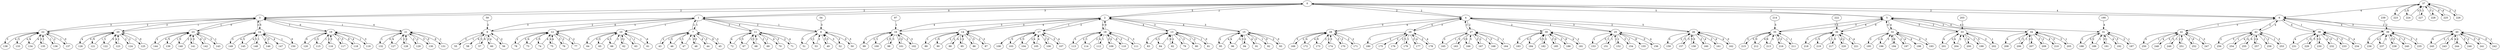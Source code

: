 strict digraph "" {
	0 -> 1	[label=3];
	0 -> 2	[label=2];
	0 -> 3	[label=2];
	0 -> 4	[label=2];
	0 -> 5	[label=5];
	0 -> 6	[label=2];
	1 -> 0	[label=0];
	1 -> 7	[label=1];
	1 -> 8	[label=1];
	1 -> 9	[label=3];
	1 -> 10	[label=1];
	1 -> 11	[label=2];
	1 -> 12	[label=5];
	2 -> 0	[label=5];
	2 -> 13	[label=4];
	2 -> 14	[label=4];
	2 -> 15	[label=4];
	2 -> 16	[label=4];
	2 -> 17	[label=1];
	2 -> 18	[label=0];
	3 -> 0	[label=2];
	3 -> 19	[label=0];
	3 -> 20	[label=2];
	3 -> 21	[label=4];
	3 -> 22	[label=2];
	3 -> 23	[label=0];
	3 -> 24	[label=5];
	4 -> 0	[label=2];
	4 -> 25	[label=1];
	4 -> 26	[label=2];
	4 -> 27	[label=2];
	4 -> 28	[label=0];
	4 -> 29	[label=4];
	4 -> 30	[label=2];
	5 -> 0	[label=2];
	5 -> 31	[label=4];
	5 -> 32	[label=4];
	5 -> 33	[label=5];
	5 -> 34	[label=2];
	5 -> 35	[label=3];
	5 -> 36	[label=0];
	6 -> 0	[label=4];
	6 -> 38	[label=4];
	6 -> 39	[label=4];
	6 -> 40	[label=2];
	6 -> 41	[label=1];
	6 -> 42	[label=2];
	7 -> 1	[label=2];
	7 -> 43	[label=1];
	7 -> 44	[label=4];
	7 -> 45	[label=6];
	7 -> 46	[label=2];
	7 -> 47	[label=1];
	7 -> 48	[label=0];
	8 -> 1	[label=2];
	8 -> 49	[label=3];
	8 -> 50	[label=0];
	8 -> 51	[label=3];
	8 -> 52	[label=3];
	8 -> 53	[label=1];
	9 -> 1	[label=2];
	9 -> 55	[label=1];
	9 -> 56	[label=2];
	9 -> 57	[label=6];
	9 -> 58	[label=6];
	9 -> 60	[label=2];
	10 -> 61	[label=6];
	10 -> 62	[label=3];
	10 -> 63	[label=1];
	10 -> 64	[label=1];
	10 -> 65	[label=2];
	10 -> 66	[label=1];
	11 -> 1	[label=4];
	11 -> 67	[label=3];
	11 -> 68	[label=3];
	11 -> 69	[label=2];
	11 -> 70	[label=4];
	11 -> 71	[label=2];
	11 -> 72	[label=4];
	12 -> 1	[label=0];
	12 -> 73	[label=4];
	12 -> 74	[label=5];
	12 -> 75	[label=4];
	12 -> 76	[label=3];
	12 -> 77	[label=3];
	12 -> 78	[label=2];
	13 -> 2	[label=3];
	13 -> 79	[label=1];
	13 -> 80	[label=1];
	13 -> 81	[label=1];
	13 -> 82	[label=2];
	13 -> 83	[label=2];
	13 -> 84	[label=1];
	14 -> 2	[label=3];
	14 -> 85	[label=1];
	14 -> 86	[label=1];
	14 -> 87	[label=2];
	14 -> 88	[label=4];
	14 -> 89	[label=1];
	14 -> 90	[label=0];
	15 -> 2	[label=3];
	15 -> 91	[label=4];
	15 -> 92	[label=1];
	15 -> 93	[label=2];
	15 -> 94	[label=2];
	15 -> 95	[label=2];
	15 -> 96	[label=4];
	16 -> 2	[label=3];
	16 -> 98	[label=3];
	16 -> 99	[label=1];
	16 -> 100	[label=1];
	16 -> 101	[label=2];
	16 -> 102	[label=2];
	17 -> 2	[label=2];
	17 -> 103	[label=3];
	17 -> 104	[label=3];
	17 -> 105	[label=4];
	17 -> 106	[label=2];
	17 -> 107	[label=3];
	17 -> 108	[label=1];
	18 -> 2	[label=0];
	18 -> 109	[label=2];
	18 -> 110	[label=6];
	18 -> 111	[label=2];
	18 -> 112	[label=1];
	18 -> 113	[label=5];
	18 -> 114	[label=1];
	19 -> 3	[label=1];
	19 -> 115	[label=2];
	19 -> 116	[label=2];
	19 -> 117	[label=3];
	19 -> 118	[label=0];
	19 -> 119	[label=1];
	19 -> 120	[label=0];
	20 -> 3	[label=1];
	20 -> 121	[label=0];
	20 -> 122	[label=1];
	20 -> 123	[label=4];
	20 -> 124	[label=2];
	20 -> 125	[label=1];
	20 -> 126	[label=4];
	21 -> 3	[label=1];
	21 -> 127	[label=4];
	21 -> 128	[label=2];
	21 -> 129	[label=2];
	21 -> 130	[label=3];
	21 -> 131	[label=6];
	21 -> 132	[label=1];
	22 -> 3	[label=3];
	22 -> 133	[label=2];
	22 -> 134	[label=4];
	22 -> 135	[label=3];
	22 -> 136	[label=1];
	22 -> 137	[label=1];
	22 -> 138	[label=3];
	23 -> 3	[label=1];
	23 -> 139	[label=5];
	23 -> 140	[label=3];
	23 -> 141	[label=2];
	23 -> 142	[label=6];
	23 -> 143	[label=3];
	23 -> 144	[label=2];
	24 -> 3	[label=2];
	24 -> 145	[label=2];
	24 -> 146	[label=2];
	24 -> 147	[label=4];
	24 -> 148	[label=1];
	24 -> 149	[label=3];
	24 -> 150	[label=0];
	25 -> 4	[label=3];
	25 -> 151	[label=1];
	25 -> 152	[label=1];
	25 -> 153	[label=1];
	25 -> 154	[label=3];
	25 -> 155	[label=6];
	25 -> 156	[label=0];
	26 -> 4	[label=5];
	26 -> 157	[label=3];
	26 -> 158	[label=3];
	26 -> 159	[label=0];
	26 -> 160	[label=2];
	26 -> 161	[label=2];
	26 -> 162	[label=4];
	27 -> 4	[label=3];
	27 -> 163	[label=3];
	27 -> 164	[label=2];
	27 -> 165	[label=3];
	27 -> 166	[label=0];
	27 -> 167	[label=3];
	27 -> 168	[label=1];
	28 -> 4	[label=4];
	28 -> 169	[label=2];
	28 -> 170	[label=3];
	28 -> 171	[label=2];
	28 -> 172	[label=4];
	28 -> 173	[label=0];
	28 -> 174	[label=2];
	29 -> 4	[label=3];
	29 -> 175	[label=2];
	29 -> 176	[label=2];
	29 -> 177	[label=2];
	29 -> 178	[label=2];
	29 -> 179	[label=1];
	29 -> 180	[label=1];
	30 -> 181	[label=4];
	30 -> 182	[label=2];
	30 -> 183	[label=3];
	30 -> 184	[label=1];
	30 -> 185	[label=3];
	30 -> 186	[label=2];
	31 -> 187	[label=2];
	31 -> 188	[label=2];
	31 -> 189	[label=2];
	31 -> 191	[label=0];
	31 -> 192	[label=4];
	32 -> 5	[label=4];
	32 -> 193	[label=4];
	32 -> 194	[label=6];
	32 -> 195	[label=2];
	32 -> 196	[label=4];
	32 -> 197	[label=2];
	32 -> 198	[label=4];
	33 -> 5	[label=2];
	33 -> 199	[label=2];
	33 -> 200	[label=4];
	33 -> 201	[label=4];
	33 -> 202	[label=1];
	33 -> 204	[label=4];
	34 -> 5	[label=4];
	34 -> 205	[label=3];
	34 -> 206	[label=1];
	34 -> 207	[label=1];
	34 -> 208	[label=4];
	34 -> 209	[label=3];
	34 -> 210	[label=4];
	35 -> 5	[label=3];
	35 -> 211	[label=1];
	35 -> 212	[label=0];
	35 -> 213	[label=6];
	35 -> 215	[label=5];
	35 -> 216	[label=2];
	36 -> 5	[label=4];
	36 -> 217	[label=0];
	36 -> 218	[label=1];
	36 -> 219	[label=3];
	36 -> 220	[label=4];
	36 -> 221	[label=5];
	37 -> 6	[label=4];
	37 -> 223	[label=4];
	37 -> 224	[label=0];
	37 -> 225	[label=0];
	37 -> 226	[label=2];
	37 -> 227	[label=1];
	37 -> 228	[label=1];
	38 -> 6	[label=1];
	38 -> 229	[label=5];
	38 -> 230	[label=3];
	38 -> 231	[label=4];
	38 -> 232	[label=4];
	38 -> 233	[label=3];
	38 -> 234	[label=3];
	39 -> 235	[label=3];
	39 -> 236	[label=2];
	39 -> 237	[label=1];
	39 -> 238	[label=3];
	39 -> 240	[label=2];
	40 -> 6	[label=3];
	40 -> 241	[label=3];
	40 -> 242	[label=0];
	40 -> 243	[label=4];
	40 -> 244	[label=2];
	40 -> 245	[label=0];
	40 -> 246	[label=5];
	41 -> 6	[label=5];
	41 -> 247	[label=1];
	41 -> 248	[label=3];
	41 -> 249	[label=1];
	41 -> 250	[label=0];
	41 -> 251	[label=2];
	41 -> 252	[label=2];
	42 -> 6	[label=4];
	42 -> 253	[label=1];
	42 -> 254	[label=4];
	42 -> 255	[label=4];
	42 -> 256	[label=2];
	42 -> 257	[label=2];
	42 -> 258	[label=1];
	43 -> 7	[label=2];
	44 -> 7	[label=3];
	45 -> 7	[label=3];
	46 -> 7	[label=3];
	47 -> 7	[label=1];
	48 -> 7	[label=3];
	49 -> 8	[label=5];
	50 -> 8	[label=5];
	51 -> 8	[label=3];
	52 -> 8	[label=3];
	53 -> 8	[label=2];
	54 -> 8	[label=3];
	55 -> 9	[label=3];
	56 -> 9	[label=2];
	57 -> 9	[label=3];
	59 -> 9	[label=2];
	60 -> 9	[label=4];
	61 -> 10	[label=1];
	62 -> 10	[label=1];
	63 -> 10	[label=1];
	64 -> 10	[label=0];
	65 -> 10	[label=4];
	66 -> 10	[label=2];
	67 -> 11	[label=2];
	68 -> 11	[label=3];
	69 -> 11	[label=1];
	70 -> 11	[label=3];
	71 -> 11	[label=4];
	72 -> 11	[label=3];
	73 -> 12	[label=3];
	74 -> 12	[label=4];
	75 -> 12	[label=4];
	76 -> 12	[label=2];
	77 -> 12	[label=2];
	78 -> 12	[label=3];
	79 -> 13	[label=3];
	80 -> 13	[label=2];
	81 -> 13	[label=0];
	82 -> 13	[label=6];
	83 -> 13	[label=0];
	84 -> 13	[label=1];
	85 -> 14	[label=2];
	86 -> 14	[label=5];
	87 -> 14	[label=3];
	88 -> 14	[label=2];
	89 -> 14	[label=1];
	90 -> 14	[label=2];
	91 -> 15	[label=3];
	92 -> 15	[label=0];
	93 -> 15	[label=0];
	94 -> 15	[label=3];
	95 -> 15	[label=4];
	96 -> 15	[label=4];
	97 -> 16	[label=1];
	98 -> 16	[label=5];
	99 -> 16	[label=2];
	100 -> 16	[label=2];
	101 -> 16	[label=3];
	102 -> 16	[label=3];
	103 -> 17	[label=3];
	104 -> 17	[label=2];
	105 -> 17	[label=4];
	106 -> 17	[label=0];
	107 -> 17	[label=4];
	109 -> 18	[label=2];
	110 -> 18	[label=2];
	111 -> 18	[label=3];
	112 -> 18	[label=4];
	113 -> 18	[label=2];
	114 -> 18	[label=2];
	115 -> 19	[label=1];
	116 -> 19	[label=3];
	117 -> 19	[label=5];
	118 -> 19	[label=4];
	119 -> 19	[label=3];
	120 -> 19	[label=2];
	121 -> 20	[label=1];
	122 -> 20	[label=0];
	123 -> 20	[label=1];
	124 -> 20	[label=2];
	125 -> 20	[label=0];
	126 -> 20	[label=0];
	127 -> 21	[label=1];
	128 -> 21	[label=2];
	129 -> 21	[label=2];
	130 -> 21	[label=0];
	131 -> 21	[label=1];
	132 -> 21	[label=0];
	133 -> 22	[label=4];
	134 -> 22	[label=4];
	135 -> 22	[label=1];
	136 -> 22	[label=2];
	137 -> 22	[label=0];
	138 -> 22	[label=4];
	139 -> 23	[label=1];
	140 -> 23	[label=2];
	141 -> 23	[label=3];
	142 -> 23	[label=3];
	143 -> 23	[label=1];
	144 -> 23	[label=4];
	145 -> 24	[label=4];
	146 -> 24	[label=3];
	148 -> 24	[label=3];
	149 -> 24	[label=4];
	150 -> 24	[label=1];
	151 -> 25	[label=1];
	152 -> 25	[label=1];
	153 -> 25	[label=5];
	154 -> 25	[label=1];
	156 -> 25	[label=4];
	157 -> 26	[label=3];
	158 -> 26	[label=5];
	159 -> 26	[label=2];
	160 -> 26	[label=4];
	161 -> 26	[label=4];
	162 -> 26	[label=0];
	163 -> 27	[label=0];
	164 -> 27	[label=1];
	165 -> 27	[label=1];
	166 -> 27	[label=5];
	167 -> 27	[label=2];
	168 -> 27	[label=3];
	169 -> 28	[label=5];
	170 -> 28	[label=2];
	171 -> 28	[label=2];
	172 -> 28	[label=4];
	173 -> 28	[label=2];
	174 -> 28	[label=3];
	177 -> 29	[label=4];
	178 -> 29	[label=4];
	179 -> 29	[label=5];
	180 -> 29	[label=2];
	181 -> 30	[label=2];
	182 -> 30	[label=5];
	183 -> 30	[label=0];
	184 -> 30	[label=3];
	185 -> 30	[label=0];
	186 -> 30	[label=6];
	187 -> 31	[label=1];
	188 -> 31	[label=5];
	189 -> 31	[label=1];
	190 -> 31	[label=4];
	191 -> 31	[label=1];
	192 -> 31	[label=5];
	193 -> 32	[label=2];
	194 -> 32	[label=2];
	195 -> 32	[label=2];
	196 -> 32	[label=3];
	197 -> 32	[label=4];
	199 -> 33	[label=5];
	200 -> 33	[label=1];
	201 -> 33	[label=3];
	202 -> 33	[label=2];
	203 -> 33	[label=1];
	204 -> 33	[label=2];
	205 -> 34	[label=1];
	206 -> 34	[label=3];
	207 -> 34	[label=2];
	208 -> 34	[label=2];
	209 -> 34	[label=2];
	210 -> 34	[label=5];
	211 -> 35	[label=1];
	212 -> 35	[label=6];
	213 -> 35	[label=5];
	214 -> 35	[label=5];
	215 -> 35	[label=3];
	216 -> 35	[label=3];
	217 -> 36	[label=1];
	218 -> 36	[label=2];
	219 -> 36	[label=2];
	220 -> 36	[label=2];
	221 -> 36	[label=4];
	222 -> 36	[label=3];
	223 -> 37	[label=2];
	224 -> 37	[label=3];
	225 -> 37	[label=4];
	226 -> 37	[label=2];
	227 -> 37	[label=3];
	228 -> 37	[label=3];
	229 -> 38	[label=4];
	230 -> 38	[label=3];
	231 -> 38	[label=1];
	232 -> 38	[label=0];
	233 -> 38	[label=3];
	234 -> 38	[label=4];
	235 -> 39	[label=2];
	236 -> 39	[label=4];
	237 -> 39	[label=2];
	238 -> 39	[label=5];
	239 -> 39	[label=2];
	240 -> 39	[label=3];
	241 -> 40	[label=6];
	242 -> 40	[label=1];
	243 -> 40	[label=1];
	244 -> 40	[label=4];
	245 -> 40	[label=3];
	246 -> 40	[label=2];
	247 -> 41	[label=3];
	248 -> 41	[label=4];
	249 -> 41	[label=5];
	250 -> 41	[label=1];
	251 -> 41	[label=2];
	252 -> 41	[label=6];
	253 -> 42	[label=3];
	254 -> 42	[label=1];
	255 -> 42	[label=4];
	256 -> 42	[label=5];
	257 -> 42	[label=4];
	258 -> 42	[label=2];
}

